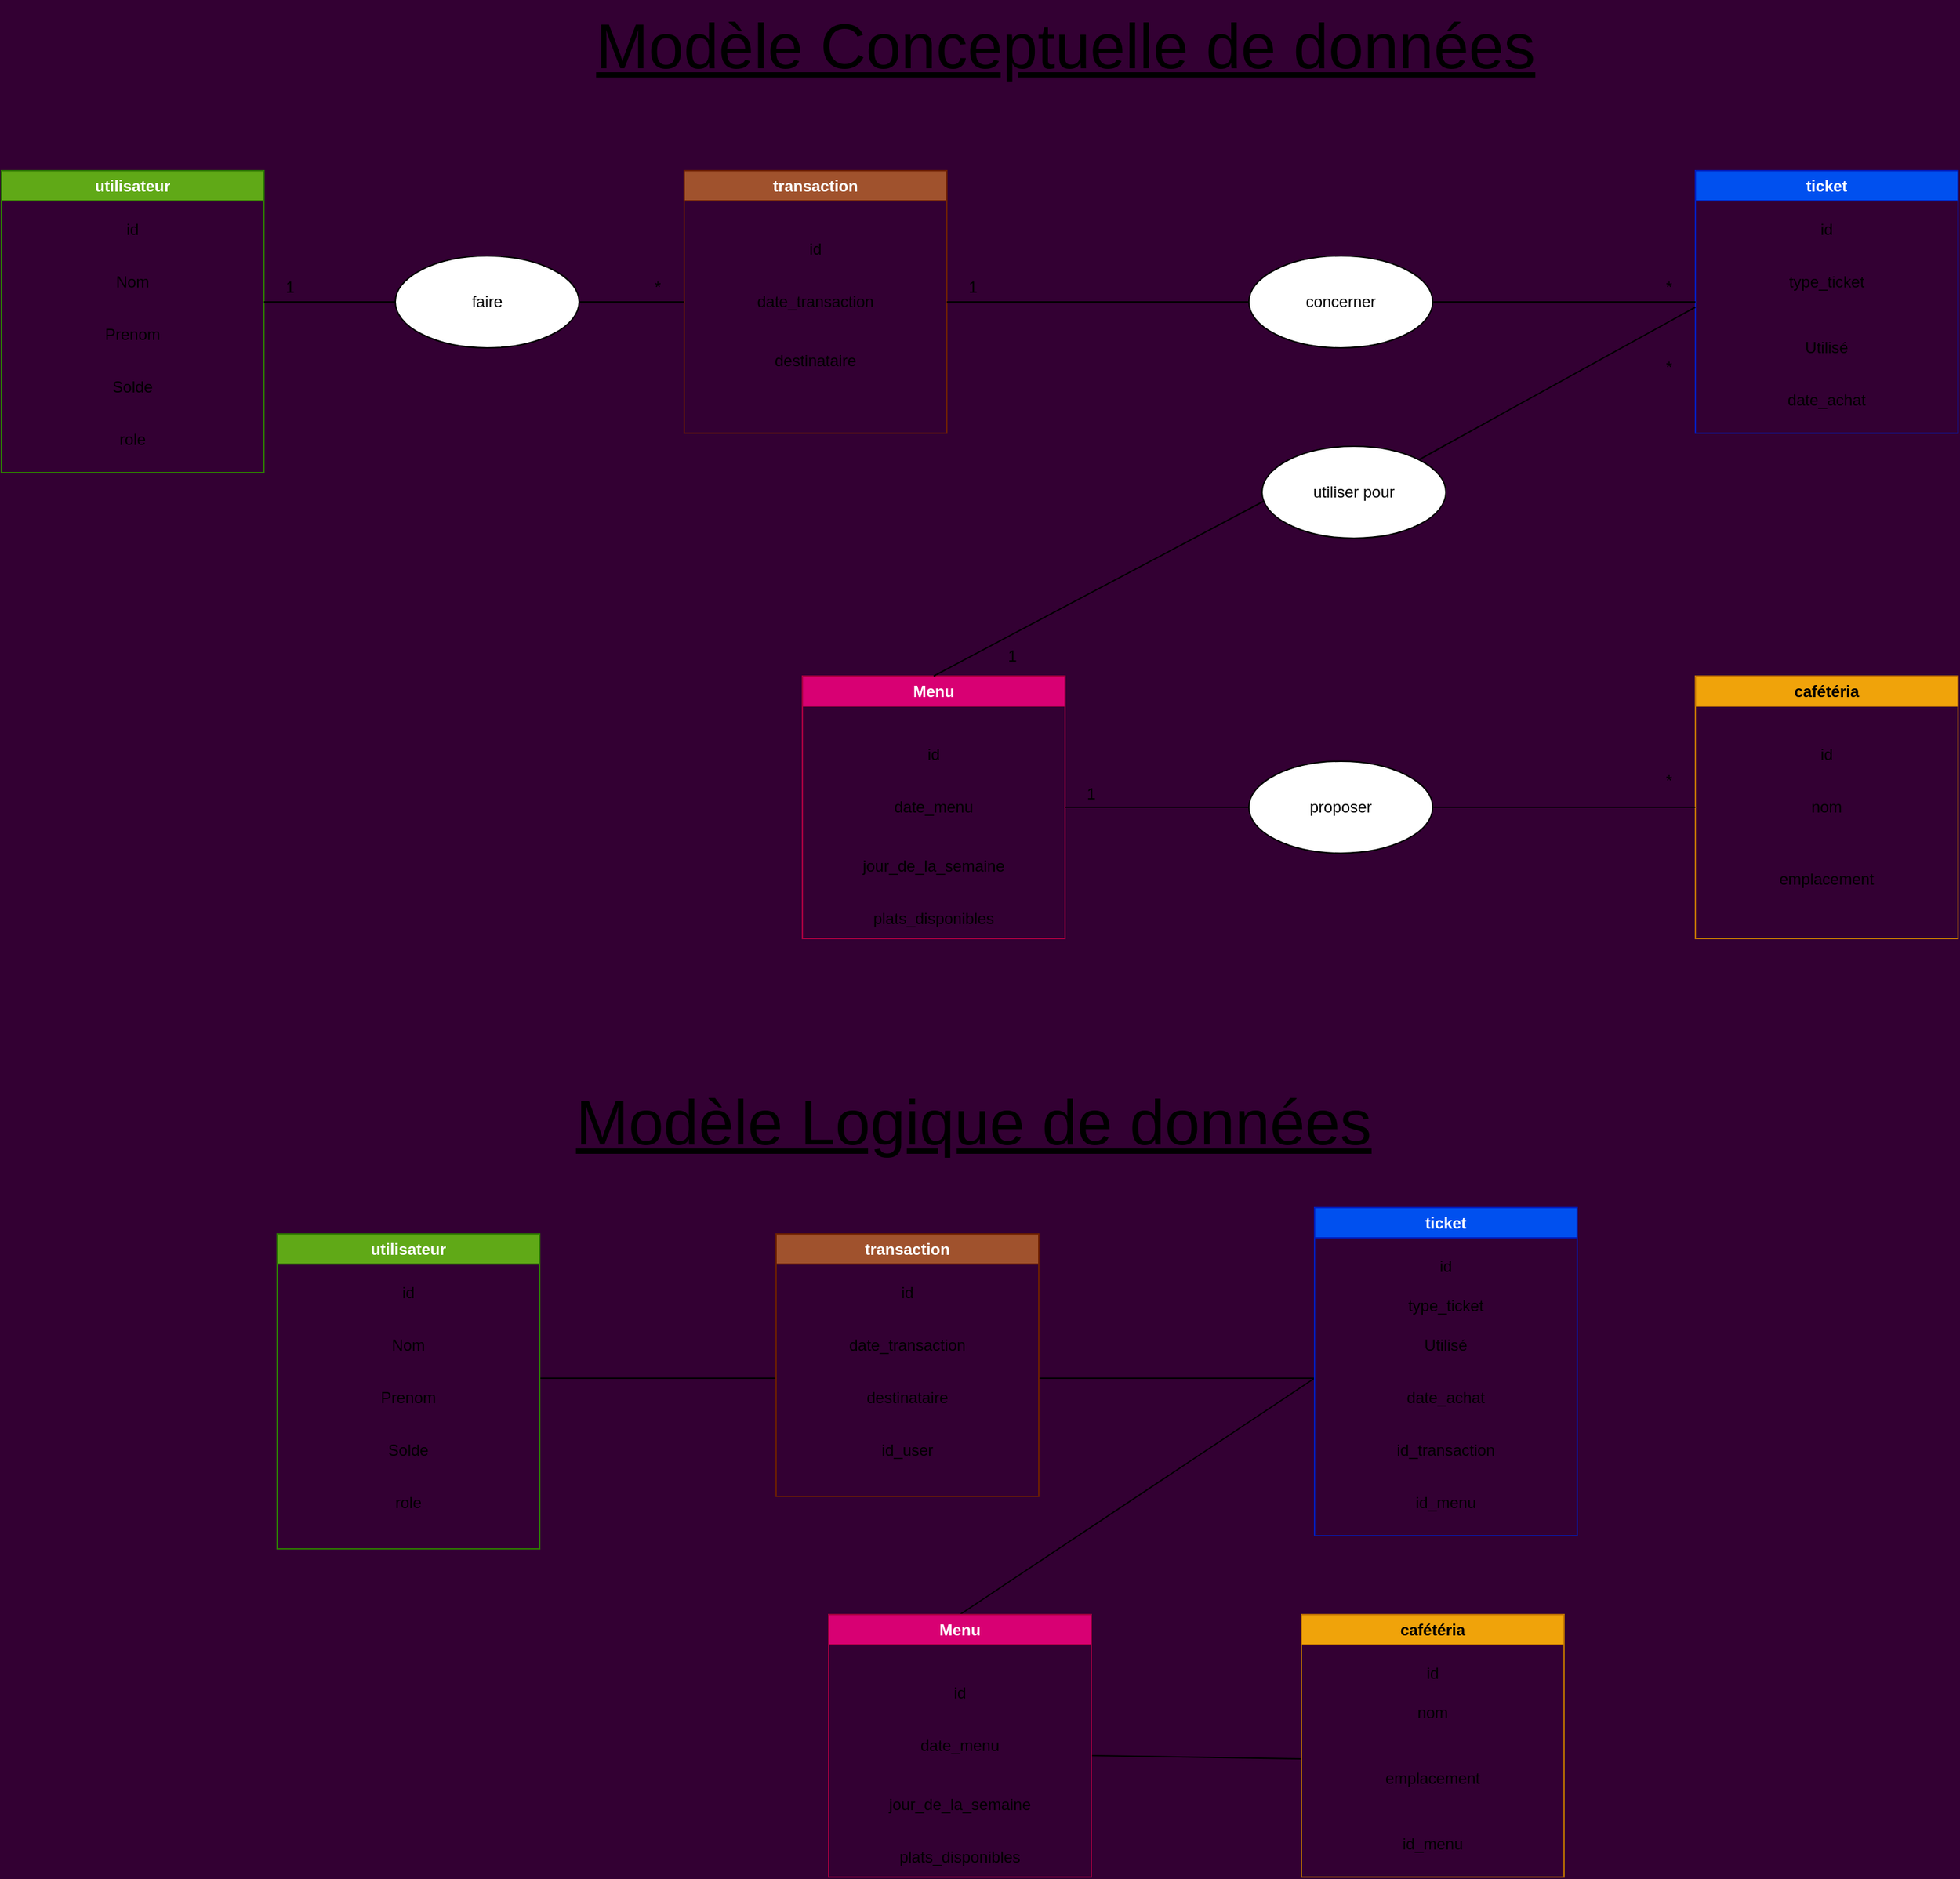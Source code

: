 <mxfile>
    <diagram id="vUceqgVmJ7q0rKJyZuXi" name="Page-1">
        <mxGraphModel dx="1910" dy="773" grid="1" gridSize="10" guides="1" tooltips="1" connect="1" arrows="1" fold="1" page="1" pageScale="1" pageWidth="850" pageHeight="1100" background="#330033" math="0" shadow="0">
            <root>
                <mxCell id="0"/>
                <mxCell id="1" parent="0"/>
                <mxCell id="8" value="utilisateur" style="swimlane;whiteSpace=wrap;html=1;strokeColor=#2D7600;fillColor=#60a917;fontColor=#ffffff;" parent="1" vertex="1">
                    <mxGeometry x="-410" y="140" width="200" height="230" as="geometry"/>
                </mxCell>
                <mxCell id="12" value="id" style="text;html=1;strokeColor=none;fillColor=none;align=center;verticalAlign=middle;whiteSpace=wrap;rounded=0;" parent="8" vertex="1">
                    <mxGeometry y="30" width="200" height="30" as="geometry"/>
                </mxCell>
                <mxCell id="13" value="Nom" style="text;html=1;strokeColor=none;fillColor=none;align=center;verticalAlign=middle;whiteSpace=wrap;rounded=0;" parent="8" vertex="1">
                    <mxGeometry y="70" width="200" height="30" as="geometry"/>
                </mxCell>
                <mxCell id="14" value="Prenom" style="text;html=1;strokeColor=none;fillColor=none;align=center;verticalAlign=middle;whiteSpace=wrap;rounded=0;" parent="8" vertex="1">
                    <mxGeometry y="110" width="200" height="30" as="geometry"/>
                </mxCell>
                <mxCell id="15" value="Solde" style="text;html=1;strokeColor=none;fillColor=none;align=center;verticalAlign=middle;whiteSpace=wrap;rounded=0;" parent="8" vertex="1">
                    <mxGeometry y="150" width="200" height="30" as="geometry"/>
                </mxCell>
                <mxCell id="128" value="role" style="text;html=1;strokeColor=none;fillColor=none;align=center;verticalAlign=middle;whiteSpace=wrap;rounded=0;" parent="8" vertex="1">
                    <mxGeometry y="190" width="200" height="30" as="geometry"/>
                </mxCell>
                <mxCell id="9" value="ticket" style="swimlane;whiteSpace=wrap;html=1;strokeColor=#001DBC;fillColor=#0050ef;fontColor=#ffffff;" parent="1" vertex="1">
                    <mxGeometry x="880" y="140" width="200" height="200" as="geometry"/>
                </mxCell>
                <mxCell id="18" value="id" style="text;html=1;strokeColor=none;fillColor=none;align=center;verticalAlign=middle;whiteSpace=wrap;rounded=0;" parent="9" vertex="1">
                    <mxGeometry y="30" width="200" height="30" as="geometry"/>
                </mxCell>
                <mxCell id="20" value="type_ticket" style="text;html=1;strokeColor=none;fillColor=none;align=center;verticalAlign=middle;whiteSpace=wrap;rounded=0;" parent="9" vertex="1">
                    <mxGeometry y="70" width="200" height="30" as="geometry"/>
                </mxCell>
                <mxCell id="32" value="Utilisé" style="text;html=1;strokeColor=none;fillColor=none;align=center;verticalAlign=middle;whiteSpace=wrap;rounded=0;" parent="9" vertex="1">
                    <mxGeometry y="120" width="200" height="30" as="geometry"/>
                </mxCell>
                <mxCell id="34" value="date_achat" style="text;html=1;strokeColor=none;fillColor=none;align=center;verticalAlign=middle;whiteSpace=wrap;rounded=0;" parent="9" vertex="1">
                    <mxGeometry y="160" width="200" height="30" as="geometry"/>
                </mxCell>
                <mxCell id="10" value="Menu" style="swimlane;whiteSpace=wrap;html=1;strokeColor=#A50040;fillColor=#d80073;fontColor=#ffffff;" parent="1" vertex="1">
                    <mxGeometry x="200" y="525" width="200" height="200" as="geometry"/>
                </mxCell>
                <mxCell id="30" value="id" style="text;html=1;strokeColor=none;fillColor=none;align=center;verticalAlign=middle;whiteSpace=wrap;rounded=0;" parent="10" vertex="1">
                    <mxGeometry y="45" width="200" height="30" as="geometry"/>
                </mxCell>
                <mxCell id="31" value="date_menu&lt;span style=&quot;color: rgba(0, 0, 0, 0); font-family: monospace; font-size: 0px; text-align: start;&quot;&gt;%3CmxGraphModel%3E%3Croot%3E%3CmxCell%20id%3D%220%22%2F%3E%3CmxCell%20id%3D%221%22%20parent%3D%220%22%2F%3E%3CmxCell%20id%3D%222%22%20value%3D%22id%22%20style%3D%22text%3Bhtml%3D1%3BstrokeColor%3Dnone%3BfillColor%3Dnone%3Balign%3Dcenter%3BverticalAlign%3Dmiddle%3BwhiteSpace%3Dwrap%3Brounded%3D0%3B%22%20vertex%3D%221%22%20parent%3D%221%22%3E%3CmxGeometry%20x%3D%22650%22%20y%3D%22535%22%20width%3D%22200%22%20height%3D%2230%22%20as%3D%22geometry%22%2F%3E%3C%2FmxCell%3E%3C%2Froot%3E%3C%2FmxGraphModel%3E&lt;/span&gt;&lt;span style=&quot;color: rgba(0, 0, 0, 0); font-family: monospace; font-size: 0px; text-align: start;&quot;&gt;%3CmxGraphModel%3E%3Croot%3E%3CmxCell%20id%3D%220%22%2F%3E%3CmxCell%20id%3D%221%22%20parent%3D%220%22%2F%3E%3CmxCell%20id%3D%222%22%20value%3D%22id%22%20style%3D%22text%3Bhtml%3D1%3BstrokeColor%3Dnone%3BfillColor%3Dnone%3Balign%3Dcenter%3BverticalAlign%3Dmiddle%3BwhiteSpace%3Dwrap%3Brounded%3D0%3B%22%20vertex%3D%221%22%20parent%3D%221%22%3E%3CmxGeometry%20x%3D%22650%22%20y%3D%22535%22%20width%3D%22200%22%20height%3D%2230%22%20as%3D%22geometry%22%2F%3E%3C%2FmxCell%3E%3C%2Froot%3E%3C%2FmxGraphModel%3E&lt;/span&gt;" style="text;html=1;strokeColor=none;fillColor=none;align=center;verticalAlign=middle;whiteSpace=wrap;rounded=0;" parent="10" vertex="1">
                    <mxGeometry y="85" width="200" height="30" as="geometry"/>
                </mxCell>
                <mxCell id="38" value="jour_de_la_semaine" style="text;html=1;strokeColor=none;fillColor=none;align=center;verticalAlign=middle;whiteSpace=wrap;rounded=0;" parent="10" vertex="1">
                    <mxGeometry y="130" width="200" height="30" as="geometry"/>
                </mxCell>
                <mxCell id="50" value="plats_disponibles" style="text;html=1;strokeColor=none;fillColor=none;align=center;verticalAlign=middle;whiteSpace=wrap;rounded=0;" parent="10" vertex="1">
                    <mxGeometry y="170" width="200" height="30" as="geometry"/>
                </mxCell>
                <mxCell id="11" value="cafétéria" style="swimlane;whiteSpace=wrap;html=1;strokeColor=#BD7000;fillColor=#f0a30a;fontColor=#000000;" parent="1" vertex="1">
                    <mxGeometry x="880" y="525" width="200" height="200" as="geometry"/>
                </mxCell>
                <mxCell id="35" value="id" style="text;html=1;strokeColor=none;fillColor=none;align=center;verticalAlign=middle;whiteSpace=wrap;rounded=0;" parent="11" vertex="1">
                    <mxGeometry y="45" width="200" height="30" as="geometry"/>
                </mxCell>
                <mxCell id="36" value="nom" style="text;html=1;strokeColor=none;fillColor=none;align=center;verticalAlign=middle;whiteSpace=wrap;rounded=0;" parent="11" vertex="1">
                    <mxGeometry y="85" width="200" height="30" as="geometry"/>
                </mxCell>
                <mxCell id="37" value="emplacement" style="text;html=1;strokeColor=none;fillColor=none;align=center;verticalAlign=middle;whiteSpace=wrap;rounded=0;" parent="11" vertex="1">
                    <mxGeometry y="140" width="200" height="30" as="geometry"/>
                </mxCell>
                <mxCell id="21" value="concerner" style="ellipse;whiteSpace=wrap;html=1;strokeColor=default;" parent="1" vertex="1">
                    <mxGeometry x="540" y="205" width="140" height="70" as="geometry"/>
                </mxCell>
                <mxCell id="25" value="1" style="text;html=1;strokeColor=none;fillColor=none;align=center;verticalAlign=middle;whiteSpace=wrap;rounded=0;" parent="1" vertex="1">
                    <mxGeometry x="310" y="214" width="40" height="30" as="geometry"/>
                </mxCell>
                <mxCell id="26" value="*" style="text;html=1;strokeColor=none;fillColor=none;align=center;verticalAlign=middle;whiteSpace=wrap;rounded=0;" parent="1" vertex="1">
                    <mxGeometry x="840" y="214" width="40" height="30" as="geometry"/>
                </mxCell>
                <mxCell id="27" value="proposer" style="ellipse;whiteSpace=wrap;html=1;strokeColor=default;" parent="1" vertex="1">
                    <mxGeometry x="540" y="590" width="140" height="70" as="geometry"/>
                </mxCell>
                <mxCell id="39" value="faire" style="ellipse;whiteSpace=wrap;html=1;strokeColor=default;" parent="1" vertex="1">
                    <mxGeometry x="-110" y="205" width="140" height="70" as="geometry"/>
                </mxCell>
                <mxCell id="40" value="transaction" style="swimlane;whiteSpace=wrap;html=1;strokeColor=#6D1F00;fillColor=#a0522d;fontColor=#ffffff;" parent="1" vertex="1">
                    <mxGeometry x="110" y="140" width="200" height="200" as="geometry"/>
                </mxCell>
                <mxCell id="41" value="id" style="text;html=1;strokeColor=none;fillColor=none;align=center;verticalAlign=middle;whiteSpace=wrap;rounded=0;" parent="40" vertex="1">
                    <mxGeometry y="45" width="200" height="30" as="geometry"/>
                </mxCell>
                <mxCell id="42" value="date_transaction" style="text;html=1;strokeColor=none;fillColor=none;align=center;verticalAlign=middle;whiteSpace=wrap;rounded=0;" parent="40" vertex="1">
                    <mxGeometry y="85" width="200" height="30" as="geometry"/>
                </mxCell>
                <mxCell id="43" value="destinataire" style="text;html=1;strokeColor=none;fillColor=none;align=center;verticalAlign=middle;whiteSpace=wrap;rounded=0;" parent="40" vertex="1">
                    <mxGeometry y="130" width="200" height="30" as="geometry"/>
                </mxCell>
                <mxCell id="46" value="" style="endArrow=none;html=1;exitX=1;exitY=0.5;exitDx=0;exitDy=0;" parent="1" source="31" target="27" edge="1">
                    <mxGeometry width="50" height="50" relative="1" as="geometry">
                        <mxPoint x="360" y="460" as="sourcePoint"/>
                        <mxPoint x="410" y="410" as="targetPoint"/>
                    </mxGeometry>
                </mxCell>
                <mxCell id="47" value="" style="endArrow=none;html=1;exitX=1;exitY=0.5;exitDx=0;exitDy=0;entryX=0;entryY=0.5;entryDx=0;entryDy=0;" parent="1" source="21" target="9" edge="1">
                    <mxGeometry width="50" height="50" relative="1" as="geometry">
                        <mxPoint x="570" y="300" as="sourcePoint"/>
                        <mxPoint x="650" y="240" as="targetPoint"/>
                    </mxGeometry>
                </mxCell>
                <mxCell id="48" value="" style="endArrow=none;html=1;entryX=0;entryY=0.5;entryDx=0;entryDy=0;" parent="1" target="21" edge="1">
                    <mxGeometry width="50" height="50" relative="1" as="geometry">
                        <mxPoint x="310" y="240" as="sourcePoint"/>
                        <mxPoint x="410" y="410" as="targetPoint"/>
                    </mxGeometry>
                </mxCell>
                <mxCell id="49" value="" style="endArrow=none;html=1;entryX=0;entryY=0.5;entryDx=0;entryDy=0;exitX=1;exitY=0.5;exitDx=0;exitDy=0;" parent="1" source="27" target="36" edge="1">
                    <mxGeometry width="50" height="50" relative="1" as="geometry">
                        <mxPoint x="360" y="460" as="sourcePoint"/>
                        <mxPoint x="410" y="410" as="targetPoint"/>
                    </mxGeometry>
                </mxCell>
                <mxCell id="51" value="1" style="text;html=1;strokeColor=none;fillColor=none;align=center;verticalAlign=middle;whiteSpace=wrap;rounded=0;" parent="1" vertex="1">
                    <mxGeometry x="-210" y="214" width="40" height="30" as="geometry"/>
                </mxCell>
                <mxCell id="52" value="*" style="text;html=1;strokeColor=none;fillColor=none;align=center;verticalAlign=middle;whiteSpace=wrap;rounded=0;" parent="1" vertex="1">
                    <mxGeometry x="70" y="214" width="40" height="30" as="geometry"/>
                </mxCell>
                <mxCell id="53" value="" style="endArrow=none;html=1;exitX=1;exitY=0.5;exitDx=0;exitDy=0;" parent="1" source="39" edge="1">
                    <mxGeometry width="50" height="50" relative="1" as="geometry">
                        <mxPoint x="130" y="460" as="sourcePoint"/>
                        <mxPoint x="110" y="240" as="targetPoint"/>
                    </mxGeometry>
                </mxCell>
                <mxCell id="54" value="" style="endArrow=none;html=1;entryX=0;entryY=0.5;entryDx=0;entryDy=0;exitX=1;exitY=1;exitDx=0;exitDy=0;" parent="1" source="13" target="39" edge="1">
                    <mxGeometry width="50" height="50" relative="1" as="geometry">
                        <mxPoint x="130" y="460" as="sourcePoint"/>
                        <mxPoint x="180" y="410" as="targetPoint"/>
                    </mxGeometry>
                </mxCell>
                <mxCell id="55" value="utiliser pour" style="ellipse;whiteSpace=wrap;html=1;strokeColor=default;" parent="1" vertex="1">
                    <mxGeometry x="550" y="350" width="140" height="70" as="geometry"/>
                </mxCell>
                <mxCell id="56" value="" style="endArrow=none;html=1;entryX=0.007;entryY=0.6;entryDx=0;entryDy=0;entryPerimeter=0;exitX=0.5;exitY=0;exitDx=0;exitDy=0;" parent="1" source="10" target="55" edge="1">
                    <mxGeometry width="50" height="50" relative="1" as="geometry">
                        <mxPoint x="320" y="250" as="sourcePoint"/>
                        <mxPoint x="420" y="250" as="targetPoint"/>
                    </mxGeometry>
                </mxCell>
                <mxCell id="57" value="" style="endArrow=none;html=1;entryX=1;entryY=1;entryDx=0;entryDy=0;exitX=1;exitY=0;exitDx=0;exitDy=0;" parent="1" source="55" target="26" edge="1">
                    <mxGeometry width="50" height="50" relative="1" as="geometry">
                        <mxPoint x="490" y="390" as="sourcePoint"/>
                        <mxPoint x="430" y="260" as="targetPoint"/>
                    </mxGeometry>
                </mxCell>
                <mxCell id="58" value="1" style="text;html=1;strokeColor=none;fillColor=none;align=center;verticalAlign=middle;whiteSpace=wrap;rounded=0;" parent="1" vertex="1">
                    <mxGeometry x="340" y="495" width="40" height="30" as="geometry"/>
                </mxCell>
                <mxCell id="59" value="*" style="text;html=1;strokeColor=none;fillColor=none;align=center;verticalAlign=middle;whiteSpace=wrap;rounded=0;" parent="1" vertex="1">
                    <mxGeometry x="840" y="275" width="40" height="30" as="geometry"/>
                </mxCell>
                <mxCell id="61" value="*" style="text;html=1;strokeColor=none;fillColor=none;align=center;verticalAlign=middle;whiteSpace=wrap;rounded=0;" parent="1" vertex="1">
                    <mxGeometry x="840" y="590" width="40" height="30" as="geometry"/>
                </mxCell>
                <mxCell id="62" value="1" style="text;html=1;strokeColor=none;fillColor=none;align=center;verticalAlign=middle;whiteSpace=wrap;rounded=0;" parent="1" vertex="1">
                    <mxGeometry x="400" y="600" width="40" height="30" as="geometry"/>
                </mxCell>
                <mxCell id="64" value="&lt;font style=&quot;font-size: 48px;&quot;&gt;&lt;u&gt;Modèle Conceptuelle de données&lt;/u&gt;&lt;/font&gt;" style="text;html=1;align=center;verticalAlign=middle;resizable=0;points=[];autosize=1;strokeColor=none;fillColor=none;" parent="1" vertex="1">
                    <mxGeometry x="30" y="10" width="740" height="70" as="geometry"/>
                </mxCell>
                <mxCell id="65" value="&lt;font style=&quot;font-size: 48px;&quot;&gt;&lt;u&gt;Modèle Logique de données&lt;/u&gt;&lt;/font&gt;" style="text;html=1;align=center;verticalAlign=middle;resizable=0;points=[];autosize=1;strokeColor=none;fillColor=none;" parent="1" vertex="1">
                    <mxGeometry x="15" y="830" width="630" height="70" as="geometry"/>
                </mxCell>
                <mxCell id="77" value="cafétéria" style="swimlane;whiteSpace=wrap;html=1;strokeColor=#BD7000;fillColor=#f0a30a;fontColor=#000000;" parent="1" vertex="1">
                    <mxGeometry x="580" y="1240" width="200" height="200" as="geometry"/>
                </mxCell>
                <mxCell id="78" value="id" style="text;html=1;strokeColor=none;fillColor=none;align=center;verticalAlign=middle;whiteSpace=wrap;rounded=0;" parent="77" vertex="1">
                    <mxGeometry y="30" width="200" height="30" as="geometry"/>
                </mxCell>
                <mxCell id="79" value="nom" style="text;html=1;strokeColor=none;fillColor=none;align=center;verticalAlign=middle;whiteSpace=wrap;rounded=0;" parent="77" vertex="1">
                    <mxGeometry y="60" width="200" height="30" as="geometry"/>
                </mxCell>
                <mxCell id="80" value="emplacement" style="text;html=1;strokeColor=none;fillColor=none;align=center;verticalAlign=middle;whiteSpace=wrap;rounded=0;" parent="77" vertex="1">
                    <mxGeometry y="110" width="200" height="30" as="geometry"/>
                </mxCell>
                <mxCell id="127" value="id_menu" style="text;html=1;strokeColor=none;fillColor=none;align=center;verticalAlign=middle;whiteSpace=wrap;rounded=0;" parent="77" vertex="1">
                    <mxGeometry y="160" width="200" height="30" as="geometry"/>
                </mxCell>
                <mxCell id="89" value="" style="endArrow=none;html=1;exitX=1;exitY=0.75;exitDx=0;exitDy=0;entryX=0;entryY=0;entryDx=0;entryDy=0;" parent="1" source="121" target="80" edge="1">
                    <mxGeometry width="50" height="50" relative="1" as="geometry">
                        <mxPoint x="450" y="1450" as="sourcePoint"/>
                        <mxPoint x="590.013" y="1445.667" as="targetPoint"/>
                    </mxGeometry>
                </mxCell>
                <mxCell id="91" value="" style="endArrow=none;html=1;entryX=0;entryY=0;entryDx=0;entryDy=0;" parent="1" target="118" edge="1">
                    <mxGeometry width="50" height="50" relative="1" as="geometry">
                        <mxPoint x="380" y="1060" as="sourcePoint"/>
                        <mxPoint x="590" y="1060" as="targetPoint"/>
                    </mxGeometry>
                </mxCell>
                <mxCell id="96" value="" style="endArrow=none;html=1;exitX=1;exitY=0;exitDx=0;exitDy=0;" parent="1" source="107" edge="1">
                    <mxGeometry width="50" height="50" relative="1" as="geometry">
                        <mxPoint x="60" y="1059.5" as="sourcePoint"/>
                        <mxPoint x="180" y="1060" as="targetPoint"/>
                    </mxGeometry>
                </mxCell>
                <mxCell id="98" value="" style="endArrow=none;html=1;exitX=0.5;exitY=0;exitDx=0;exitDy=0;" parent="1" source="119" edge="1">
                    <mxGeometry width="50" height="50" relative="1" as="geometry">
                        <mxPoint x="350" y="1350" as="sourcePoint"/>
                        <mxPoint x="590" y="1060" as="targetPoint"/>
                    </mxGeometry>
                </mxCell>
                <mxCell id="104" value="utilisateur" style="swimlane;whiteSpace=wrap;html=1;strokeColor=#2D7600;fillColor=#60a917;fontColor=#ffffff;" parent="1" vertex="1">
                    <mxGeometry x="-200" y="950" width="200" height="240" as="geometry"/>
                </mxCell>
                <mxCell id="105" value="id" style="text;html=1;strokeColor=none;fillColor=none;align=center;verticalAlign=middle;whiteSpace=wrap;rounded=0;" parent="104" vertex="1">
                    <mxGeometry y="30" width="200" height="30" as="geometry"/>
                </mxCell>
                <mxCell id="106" value="Nom" style="text;html=1;strokeColor=none;fillColor=none;align=center;verticalAlign=middle;whiteSpace=wrap;rounded=0;" parent="104" vertex="1">
                    <mxGeometry y="70" width="200" height="30" as="geometry"/>
                </mxCell>
                <mxCell id="107" value="Prenom" style="text;html=1;strokeColor=none;fillColor=none;align=center;verticalAlign=middle;whiteSpace=wrap;rounded=0;" parent="104" vertex="1">
                    <mxGeometry y="110" width="200" height="30" as="geometry"/>
                </mxCell>
                <mxCell id="108" value="Solde" style="text;html=1;strokeColor=none;fillColor=none;align=center;verticalAlign=middle;whiteSpace=wrap;rounded=0;" parent="104" vertex="1">
                    <mxGeometry y="150" width="200" height="30" as="geometry"/>
                </mxCell>
                <mxCell id="129" value="role" style="text;html=1;strokeColor=none;fillColor=none;align=center;verticalAlign=middle;whiteSpace=wrap;rounded=0;" parent="104" vertex="1">
                    <mxGeometry y="190" width="200" height="30" as="geometry"/>
                </mxCell>
                <mxCell id="110" value="transaction" style="swimlane;whiteSpace=wrap;html=1;strokeColor=#6D1F00;fillColor=#a0522d;fontColor=#ffffff;" parent="1" vertex="1">
                    <mxGeometry x="180" y="950" width="200" height="200" as="geometry"/>
                </mxCell>
                <mxCell id="111" value="id" style="text;html=1;strokeColor=none;fillColor=none;align=center;verticalAlign=middle;whiteSpace=wrap;rounded=0;" parent="110" vertex="1">
                    <mxGeometry y="30" width="200" height="30" as="geometry"/>
                </mxCell>
                <mxCell id="112" value="date_transaction" style="text;html=1;strokeColor=none;fillColor=none;align=center;verticalAlign=middle;whiteSpace=wrap;rounded=0;" parent="110" vertex="1">
                    <mxGeometry y="70" width="200" height="30" as="geometry"/>
                </mxCell>
                <mxCell id="113" value="destinataire" style="text;html=1;strokeColor=none;fillColor=none;align=center;verticalAlign=middle;whiteSpace=wrap;rounded=0;" parent="110" vertex="1">
                    <mxGeometry y="110" width="200" height="30" as="geometry"/>
                </mxCell>
                <mxCell id="124" value="id_user" style="text;html=1;strokeColor=none;fillColor=none;align=center;verticalAlign=middle;whiteSpace=wrap;rounded=0;" parent="110" vertex="1">
                    <mxGeometry y="150" width="200" height="30" as="geometry"/>
                </mxCell>
                <mxCell id="114" value="ticket" style="swimlane;whiteSpace=wrap;html=1;strokeColor=#001DBC;fillColor=#0050ef;fontColor=#ffffff;" parent="1" vertex="1">
                    <mxGeometry x="590" y="930" width="200" height="250" as="geometry"/>
                </mxCell>
                <mxCell id="115" value="id" style="text;html=1;strokeColor=none;fillColor=none;align=center;verticalAlign=middle;whiteSpace=wrap;rounded=0;" parent="114" vertex="1">
                    <mxGeometry y="30" width="200" height="30" as="geometry"/>
                </mxCell>
                <mxCell id="116" value="type_ticket" style="text;html=1;strokeColor=none;fillColor=none;align=center;verticalAlign=middle;whiteSpace=wrap;rounded=0;" parent="114" vertex="1">
                    <mxGeometry y="60" width="200" height="30" as="geometry"/>
                </mxCell>
                <mxCell id="117" value="Utilisé" style="text;html=1;strokeColor=none;fillColor=none;align=center;verticalAlign=middle;whiteSpace=wrap;rounded=0;" parent="114" vertex="1">
                    <mxGeometry y="90" width="200" height="30" as="geometry"/>
                </mxCell>
                <mxCell id="118" value="date_achat" style="text;html=1;strokeColor=none;fillColor=none;align=center;verticalAlign=middle;whiteSpace=wrap;rounded=0;" parent="114" vertex="1">
                    <mxGeometry y="130" width="200" height="30" as="geometry"/>
                </mxCell>
                <mxCell id="125" value="id_transaction" style="text;html=1;strokeColor=none;fillColor=none;align=center;verticalAlign=middle;whiteSpace=wrap;rounded=0;" parent="114" vertex="1">
                    <mxGeometry y="170" width="200" height="30" as="geometry"/>
                </mxCell>
                <mxCell id="126" value="id_menu" style="text;html=1;strokeColor=none;fillColor=none;align=center;verticalAlign=middle;whiteSpace=wrap;rounded=0;" parent="114" vertex="1">
                    <mxGeometry y="210" width="200" height="30" as="geometry"/>
                </mxCell>
                <mxCell id="119" value="Menu" style="swimlane;whiteSpace=wrap;html=1;strokeColor=#A50040;fillColor=#d80073;fontColor=#ffffff;" parent="1" vertex="1">
                    <mxGeometry x="220" y="1240" width="200" height="200" as="geometry"/>
                </mxCell>
                <mxCell id="120" value="id" style="text;html=1;strokeColor=none;fillColor=none;align=center;verticalAlign=middle;whiteSpace=wrap;rounded=0;" parent="119" vertex="1">
                    <mxGeometry y="45" width="200" height="30" as="geometry"/>
                </mxCell>
                <mxCell id="121" value="date_menu&lt;span style=&quot;color: rgba(0, 0, 0, 0); font-family: monospace; font-size: 0px; text-align: start;&quot;&gt;%3CmxGraphModel%3E%3Croot%3E%3CmxCell%20id%3D%220%22%2F%3E%3CmxCell%20id%3D%221%22%20parent%3D%220%22%2F%3E%3CmxCell%20id%3D%222%22%20value%3D%22id%22%20style%3D%22text%3Bhtml%3D1%3BstrokeColor%3Dnone%3BfillColor%3Dnone%3Balign%3Dcenter%3BverticalAlign%3Dmiddle%3BwhiteSpace%3Dwrap%3Brounded%3D0%3B%22%20vertex%3D%221%22%20parent%3D%221%22%3E%3CmxGeometry%20x%3D%22650%22%20y%3D%22535%22%20width%3D%22200%22%20height%3D%2230%22%20as%3D%22geometry%22%2F%3E%3C%2FmxCell%3E%3C%2Froot%3E%3C%2FmxGraphModel%3E&lt;/span&gt;&lt;span style=&quot;color: rgba(0, 0, 0, 0); font-family: monospace; font-size: 0px; text-align: start;&quot;&gt;%3CmxGraphModel%3E%3Croot%3E%3CmxCell%20id%3D%220%22%2F%3E%3CmxCell%20id%3D%221%22%20parent%3D%220%22%2F%3E%3CmxCell%20id%3D%222%22%20value%3D%22id%22%20style%3D%22text%3Bhtml%3D1%3BstrokeColor%3Dnone%3BfillColor%3Dnone%3Balign%3Dcenter%3BverticalAlign%3Dmiddle%3BwhiteSpace%3Dwrap%3Brounded%3D0%3B%22%20vertex%3D%221%22%20parent%3D%221%22%3E%3CmxGeometry%20x%3D%22650%22%20y%3D%22535%22%20width%3D%22200%22%20height%3D%2230%22%20as%3D%22geometry%22%2F%3E%3C%2FmxCell%3E%3C%2Froot%3E%3C%2FmxGraphModel%3E&lt;/span&gt;" style="text;html=1;strokeColor=none;fillColor=none;align=center;verticalAlign=middle;whiteSpace=wrap;rounded=0;" parent="119" vertex="1">
                    <mxGeometry y="85" width="200" height="30" as="geometry"/>
                </mxCell>
                <mxCell id="122" value="jour_de_la_semaine" style="text;html=1;strokeColor=none;fillColor=none;align=center;verticalAlign=middle;whiteSpace=wrap;rounded=0;" parent="119" vertex="1">
                    <mxGeometry y="130" width="200" height="30" as="geometry"/>
                </mxCell>
                <mxCell id="123" value="plats_disponibles" style="text;html=1;strokeColor=none;fillColor=none;align=center;verticalAlign=middle;whiteSpace=wrap;rounded=0;" parent="119" vertex="1">
                    <mxGeometry y="170" width="200" height="30" as="geometry"/>
                </mxCell>
            </root>
        </mxGraphModel>
    </diagram>
</mxfile>
